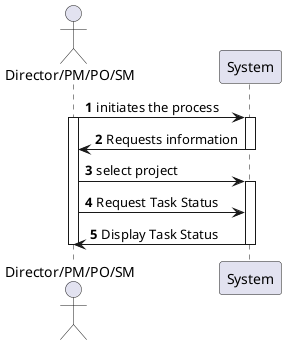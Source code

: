 @startuml
'https://plantuml.com/sequence-diagram

autonumber

actor "Director/PM/PO/SM" as actor
participant System as syst


actor -> syst : initiates the process
activate actor
activate syst
actor <- syst : Requests information
deactivate syst

actor -> syst : select project
activate syst
actor -> syst : Request Task Status
actor <- syst : Display Task Status
deactivate syst
deactivate actor



@enduml